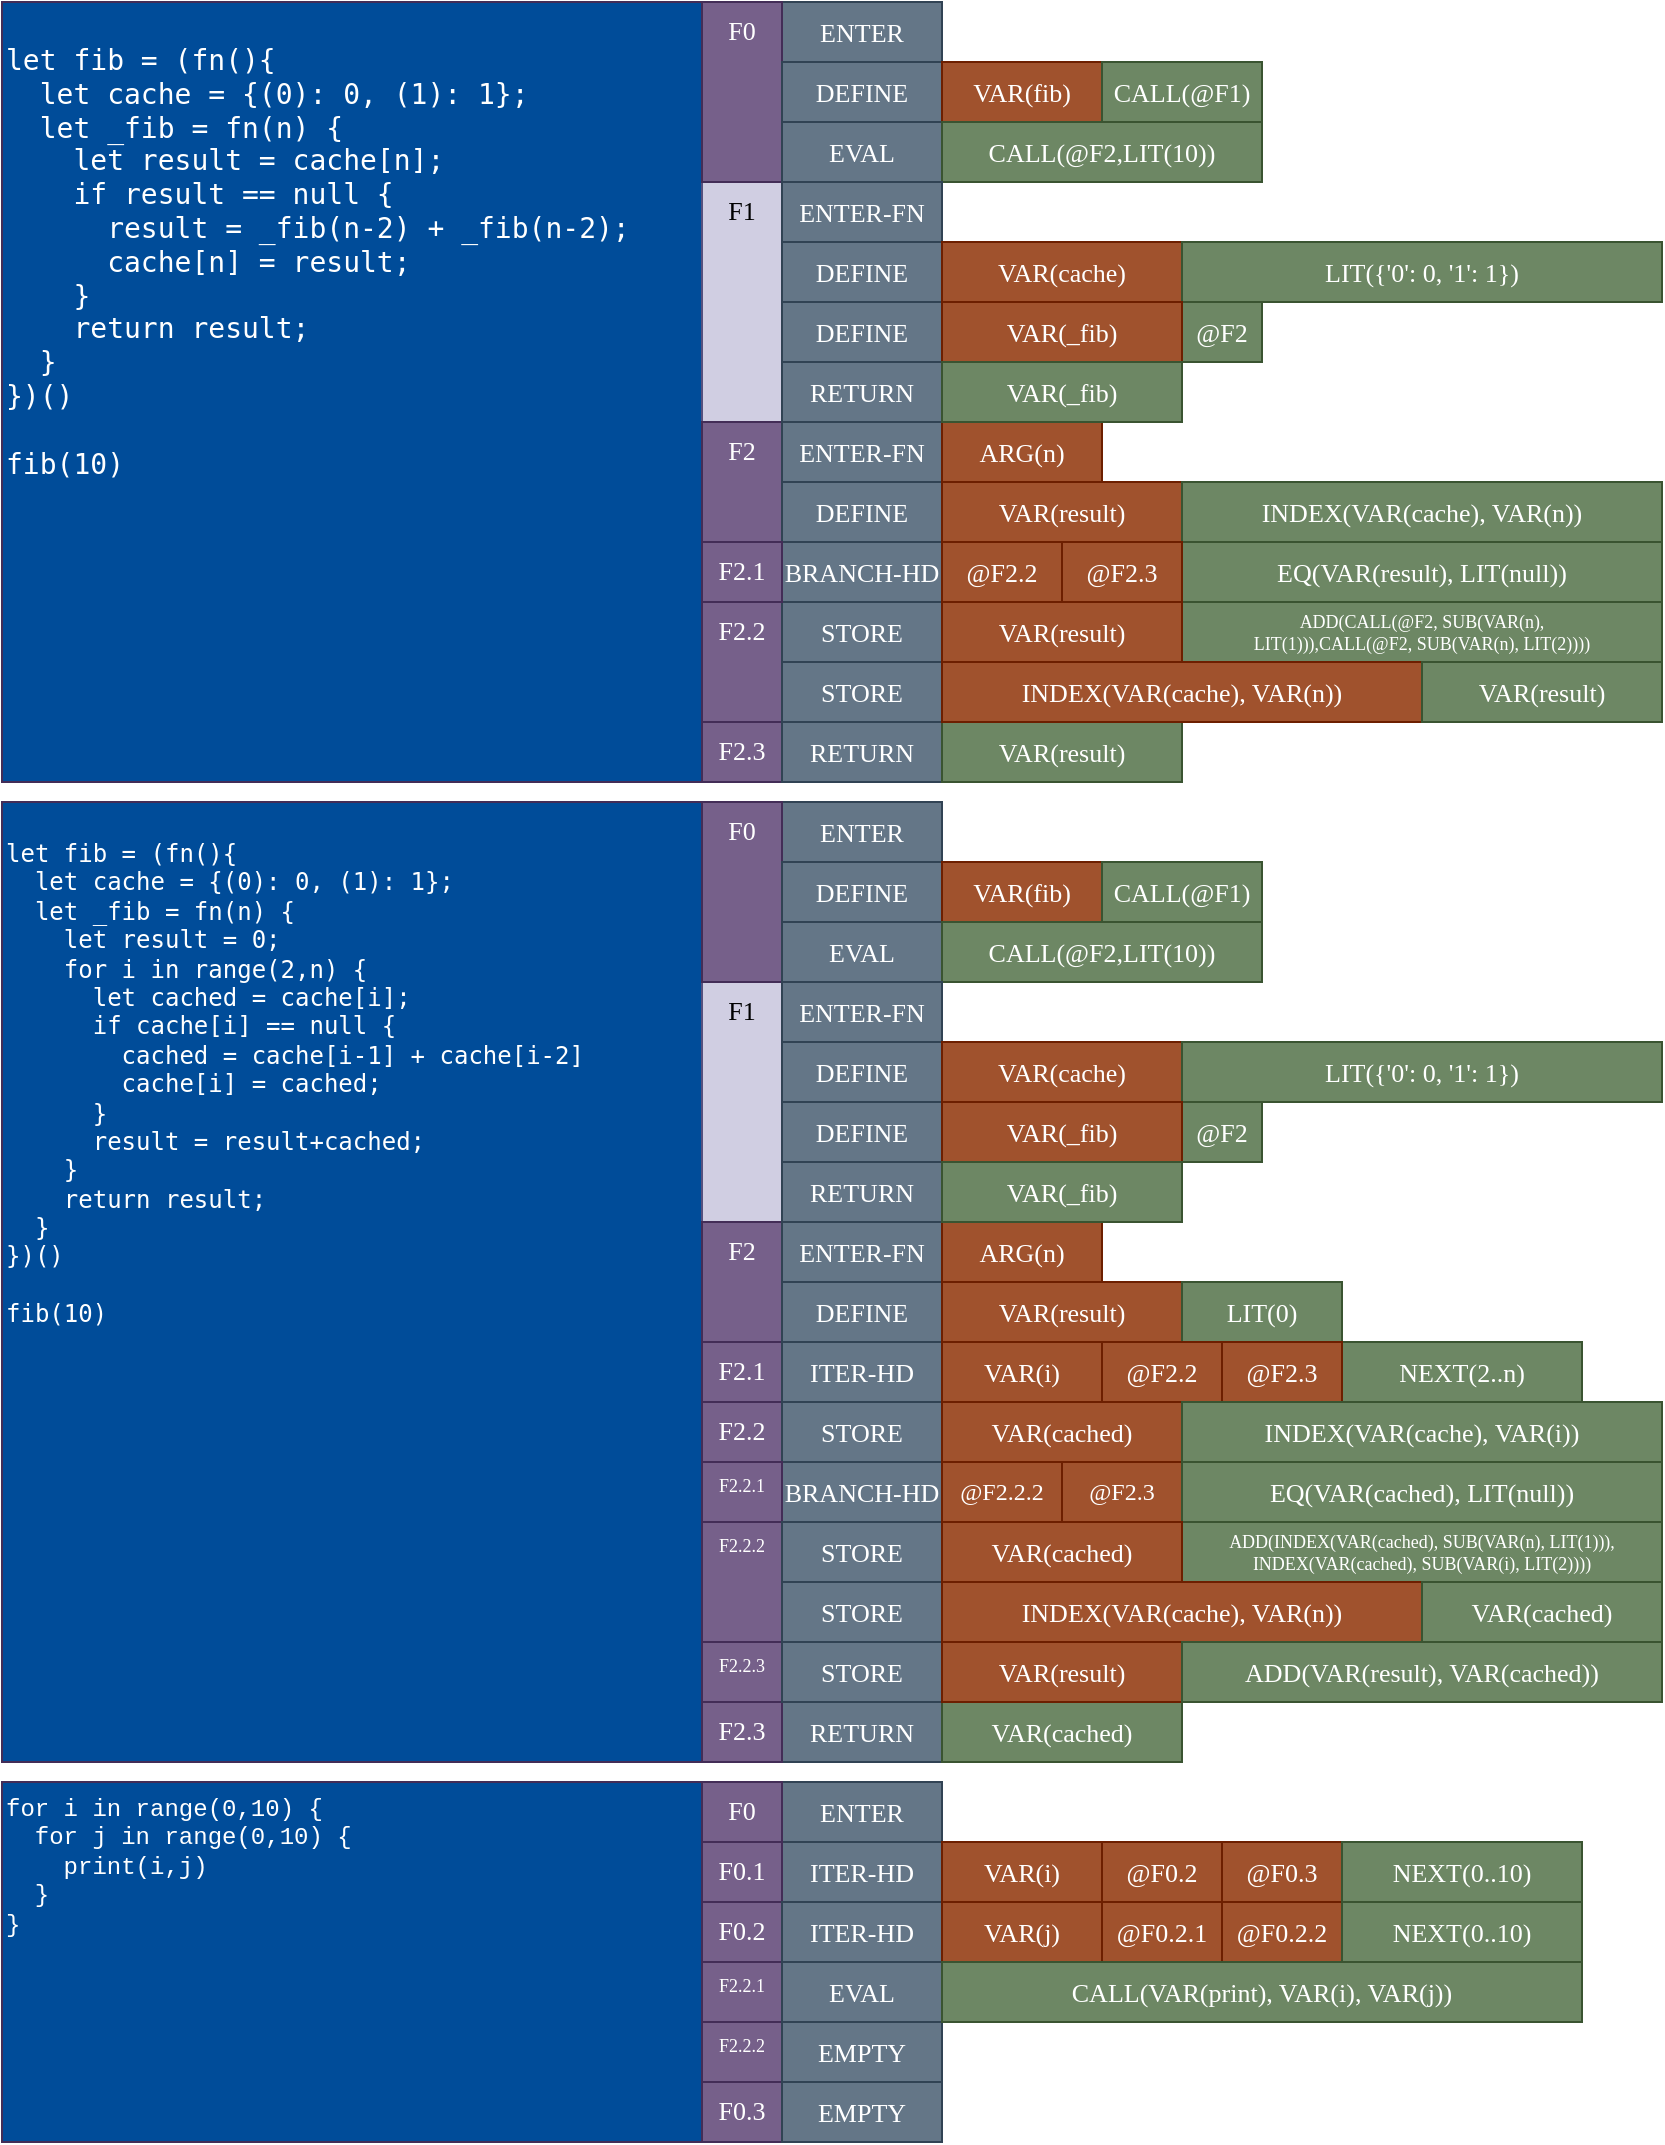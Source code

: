 <mxfile version="13.6.2" type="github">
  <diagram id="niMDOSerLoO2bDECf6Dc" name="Page-1">
    <mxGraphModel dx="1018" dy="566" grid="1" gridSize="10" guides="1" tooltips="1" connect="1" arrows="1" fold="1" page="1" pageScale="1" pageWidth="850" pageHeight="1100" math="0" shadow="0">
      <root>
        <mxCell id="0" />
        <mxCell id="1" parent="0" />
        <mxCell id="Yqrz5Qcs7XTCOCrA7iUs-4" value="&lt;pre style=&quot;line-height: 120% ; font-size: 14px&quot;&gt;let fib = (fn(){&lt;br style=&quot;font-size: 14px&quot;&gt;  let cache = {(0): 0, (1): 1};&lt;br style=&quot;font-size: 14px&quot;&gt;  let _fib = fn(n) {&lt;br style=&quot;font-size: 14px&quot;&gt;    let result = cache[n];&lt;br style=&quot;font-size: 14px&quot;&gt;    if result == null {&lt;br style=&quot;font-size: 14px&quot;&gt;      result = _fib(n-2) + _fib(n-2);&lt;br style=&quot;font-size: 14px&quot;&gt;      cache[n] = result;&lt;br style=&quot;font-size: 14px&quot;&gt;    }&lt;br style=&quot;font-size: 14px&quot;&gt;    return result;&lt;br style=&quot;font-size: 14px&quot;&gt;  }&lt;br style=&quot;font-size: 14px&quot;&gt;})()&lt;br&gt;&lt;br&gt;fib(10)&lt;br style=&quot;font-size: 14px&quot;&gt;&lt;/pre&gt;" style="rounded=0;whiteSpace=wrap;html=1;fontFamily=Courier New;labelBackgroundColor=none;strokeColor=#432D57;align=left;verticalAlign=top;fontSize=14;fontColor=#ffffff;glass=0;sketch=0;shadow=0;fillColor=#004C99;" parent="1" vertex="1">
          <mxGeometry x="10" y="10" width="350" height="390" as="geometry" />
        </mxCell>
        <mxCell id="Yqrz5Qcs7XTCOCrA7iUs-51" value="ENTER" style="rounded=0;whiteSpace=wrap;html=1;labelBackgroundColor=none;fontFamily=Fira Code;fontSize=13;fillColor=#647687;strokeColor=#314354;fontColor=#ffffff;" parent="1" vertex="1">
          <mxGeometry x="400" y="10" width="80" height="30" as="geometry" />
        </mxCell>
        <mxCell id="Yqrz5Qcs7XTCOCrA7iUs-13" value="F1" style="rounded=0;whiteSpace=wrap;html=1;labelBackgroundColor=none;fontFamily=Fira Code;fontSize=13;fillColor=#d0cee2;strokeColor=#56517e;verticalAlign=top;" parent="1" vertex="1">
          <mxGeometry x="360" y="100" width="40" height="120" as="geometry" />
        </mxCell>
        <mxCell id="Yqrz5Qcs7XTCOCrA7iUs-35" value="F2" style="rounded=0;whiteSpace=wrap;html=1;labelBackgroundColor=none;fontFamily=Fira Code;fontSize=13;fillColor=#76608a;strokeColor=#432D57;fontColor=#ffffff;verticalAlign=top;" parent="1" vertex="1">
          <mxGeometry x="360" y="220" width="40" height="60" as="geometry" />
        </mxCell>
        <mxCell id="Yqrz5Qcs7XTCOCrA7iUs-50" value="F0" style="rounded=0;whiteSpace=wrap;html=1;labelBackgroundColor=none;fontFamily=Fira Code;fontSize=13;fillColor=#76608a;strokeColor=#432D57;fontColor=#ffffff;verticalAlign=top;" parent="1" vertex="1">
          <mxGeometry x="360" y="10" width="40" height="90" as="geometry" />
        </mxCell>
        <mxCell id="Yqrz5Qcs7XTCOCrA7iUs-54" value="DEFINE" style="rounded=0;whiteSpace=wrap;html=1;labelBackgroundColor=none;fontFamily=Fira Code;fontSize=13;fillColor=#647687;strokeColor=#314354;fontColor=#ffffff;" parent="1" vertex="1">
          <mxGeometry x="400" y="40" width="80" height="30" as="geometry" />
        </mxCell>
        <mxCell id="Yqrz5Qcs7XTCOCrA7iUs-55" value="VAR(fib)" style="rounded=0;whiteSpace=wrap;html=1;labelBackgroundColor=none;fontFamily=Fira Code;fontSize=13;fillColor=#a0522d;strokeColor=#6D1F00;fontColor=#ffffff;" parent="1" vertex="1">
          <mxGeometry x="480" y="40" width="80" height="30" as="geometry" />
        </mxCell>
        <mxCell id="Yqrz5Qcs7XTCOCrA7iUs-56" value="CALL(@F1)" style="rounded=0;whiteSpace=wrap;html=1;labelBackgroundColor=none;fontFamily=Fira Code;fontSize=13;fillColor=#6d8764;strokeColor=#3A5431;fontColor=#ffffff;" parent="1" vertex="1">
          <mxGeometry x="560" y="40" width="80" height="30" as="geometry" />
        </mxCell>
        <mxCell id="Yqrz5Qcs7XTCOCrA7iUs-59" value="EVAL" style="rounded=0;whiteSpace=wrap;html=1;labelBackgroundColor=none;fontFamily=Fira Code;fontSize=13;fillColor=#647687;strokeColor=#314354;fontColor=#ffffff;" parent="1" vertex="1">
          <mxGeometry x="400" y="70" width="80" height="30" as="geometry" />
        </mxCell>
        <mxCell id="Yqrz5Qcs7XTCOCrA7iUs-61" value="&lt;div&gt;CALL(@F2,LIT(10))&lt;/div&gt;" style="rounded=0;whiteSpace=wrap;html=1;labelBackgroundColor=none;fontFamily=Fira Code;fontSize=13;fillColor=#6d8764;strokeColor=#3A5431;fontColor=#ffffff;" parent="1" vertex="1">
          <mxGeometry x="480" y="70" width="160" height="30" as="geometry" />
        </mxCell>
        <mxCell id="Yqrz5Qcs7XTCOCrA7iUs-65" value="ENTER-FN" style="rounded=0;whiteSpace=wrap;html=1;labelBackgroundColor=none;fontFamily=Fira Code;fontSize=13;fillColor=#647687;strokeColor=#314354;fontColor=#ffffff;" parent="1" vertex="1">
          <mxGeometry x="400" y="100" width="80" height="30" as="geometry" />
        </mxCell>
        <mxCell id="Yqrz5Qcs7XTCOCrA7iUs-68" value="DEFINE" style="rounded=0;whiteSpace=wrap;html=1;labelBackgroundColor=none;fontFamily=Fira Code;fontSize=13;fillColor=#647687;strokeColor=#314354;fontColor=#ffffff;" parent="1" vertex="1">
          <mxGeometry x="400" y="130" width="80" height="30" as="geometry" />
        </mxCell>
        <mxCell id="Yqrz5Qcs7XTCOCrA7iUs-69" value="VAR(cache)" style="rounded=0;whiteSpace=wrap;html=1;labelBackgroundColor=none;fontFamily=Fira Code;fontSize=13;fillColor=#a0522d;strokeColor=#6D1F00;fontColor=#ffffff;" parent="1" vertex="1">
          <mxGeometry x="480" y="130" width="120" height="30" as="geometry" />
        </mxCell>
        <mxCell id="Yqrz5Qcs7XTCOCrA7iUs-70" value="LIT({&#39;0&#39;: 0, &#39;1&#39;: 1})" style="rounded=0;whiteSpace=wrap;html=1;labelBackgroundColor=none;fontFamily=Fira Code;fontSize=13;fillColor=#6d8764;strokeColor=#3A5431;fontColor=#ffffff;" parent="1" vertex="1">
          <mxGeometry x="600" y="130" width="240" height="30" as="geometry" />
        </mxCell>
        <mxCell id="Yqrz5Qcs7XTCOCrA7iUs-71" value="DEFINE" style="rounded=0;whiteSpace=wrap;html=1;labelBackgroundColor=none;fontFamily=Fira Code;fontSize=13;fillColor=#647687;strokeColor=#314354;fontColor=#ffffff;" parent="1" vertex="1">
          <mxGeometry x="400" y="160" width="80" height="30" as="geometry" />
        </mxCell>
        <mxCell id="Yqrz5Qcs7XTCOCrA7iUs-73" value="@F2" style="rounded=0;whiteSpace=wrap;html=1;labelBackgroundColor=none;fontFamily=Fira Code;fontSize=13;fillColor=#6d8764;strokeColor=#3A5431;fontColor=#ffffff;" parent="1" vertex="1">
          <mxGeometry x="600" y="160" width="40" height="30" as="geometry" />
        </mxCell>
        <mxCell id="Yqrz5Qcs7XTCOCrA7iUs-74" value="VAR(_fib)" style="rounded=0;whiteSpace=wrap;html=1;labelBackgroundColor=none;fontFamily=Fira Code;fontSize=13;fillColor=#a0522d;strokeColor=#6D1F00;fontColor=#ffffff;" parent="1" vertex="1">
          <mxGeometry x="480" y="160" width="120" height="30" as="geometry" />
        </mxCell>
        <mxCell id="Yqrz5Qcs7XTCOCrA7iUs-75" value="ENTER-FN" style="rounded=0;whiteSpace=wrap;html=1;labelBackgroundColor=none;fontFamily=Fira Code;fontSize=13;fillColor=#647687;strokeColor=#314354;fontColor=#ffffff;" parent="1" vertex="1">
          <mxGeometry x="400" y="220" width="80" height="30" as="geometry" />
        </mxCell>
        <mxCell id="Yqrz5Qcs7XTCOCrA7iUs-78" value="ARG(n)" style="rounded=0;whiteSpace=wrap;html=1;labelBackgroundColor=none;fontFamily=Fira Code;fontSize=13;fillColor=#a0522d;strokeColor=#6D1F00;fontColor=#ffffff;" parent="1" vertex="1">
          <mxGeometry x="480" y="220" width="80" height="30" as="geometry" />
        </mxCell>
        <mxCell id="Yqrz5Qcs7XTCOCrA7iUs-80" value="DEFINE" style="rounded=0;whiteSpace=wrap;html=1;labelBackgroundColor=none;fontFamily=Fira Code;fontSize=13;fillColor=#647687;strokeColor=#314354;fontColor=#ffffff;" parent="1" vertex="1">
          <mxGeometry x="400" y="250" width="80" height="30" as="geometry" />
        </mxCell>
        <mxCell id="Yqrz5Qcs7XTCOCrA7iUs-81" value="VAR(result)" style="rounded=0;whiteSpace=wrap;html=1;labelBackgroundColor=none;fontFamily=Fira Code;fontSize=13;fillColor=#a0522d;strokeColor=#6D1F00;fontColor=#ffffff;" parent="1" vertex="1">
          <mxGeometry x="480" y="250" width="120" height="30" as="geometry" />
        </mxCell>
        <mxCell id="Yqrz5Qcs7XTCOCrA7iUs-83" value="INDEX(VAR(cache), VAR(n))" style="rounded=0;whiteSpace=wrap;html=1;labelBackgroundColor=none;fontFamily=Fira Code;fontSize=13;fillColor=#6d8764;strokeColor=#3A5431;fontColor=#ffffff;" parent="1" vertex="1">
          <mxGeometry x="600" y="250" width="240" height="30" as="geometry" />
        </mxCell>
        <mxCell id="Yqrz5Qcs7XTCOCrA7iUs-84" value="BRANCH-HD" style="rounded=0;whiteSpace=wrap;html=1;labelBackgroundColor=none;fontFamily=Fira Code;fontSize=13;fillColor=#647687;strokeColor=#314354;fontColor=#ffffff;" parent="1" vertex="1">
          <mxGeometry x="400" y="280" width="80" height="30" as="geometry" />
        </mxCell>
        <mxCell id="Yqrz5Qcs7XTCOCrA7iUs-85" value="&lt;div&gt;F2.3&lt;/div&gt;" style="rounded=0;whiteSpace=wrap;html=1;labelBackgroundColor=none;fontFamily=Fira Code;fontSize=13;fillColor=#76608a;strokeColor=#432D57;fontColor=#ffffff;verticalAlign=top;" parent="1" vertex="1">
          <mxGeometry x="360" y="370" width="40" height="30" as="geometry" />
        </mxCell>
        <mxCell id="Yqrz5Qcs7XTCOCrA7iUs-86" value="EQ(VAR(result), LIT(null))" style="rounded=0;whiteSpace=wrap;html=1;labelBackgroundColor=none;fontFamily=Fira Code;fontSize=13;fillColor=#6d8764;strokeColor=#3A5431;fontColor=#ffffff;" parent="1" vertex="1">
          <mxGeometry x="600" y="280" width="240" height="30" as="geometry" />
        </mxCell>
        <mxCell id="Yqrz5Qcs7XTCOCrA7iUs-88" value="@F2.2" style="rounded=0;whiteSpace=wrap;html=1;labelBackgroundColor=none;fontFamily=Fira Code;fontSize=13;fillColor=#a0522d;strokeColor=#6D1F00;fontColor=#ffffff;" parent="1" vertex="1">
          <mxGeometry x="480" y="280" width="60" height="30" as="geometry" />
        </mxCell>
        <mxCell id="Yqrz5Qcs7XTCOCrA7iUs-89" value="@F2.3" style="rounded=0;whiteSpace=wrap;html=1;labelBackgroundColor=none;fontFamily=Fira Code;fontSize=13;fillColor=#a0522d;strokeColor=#6D1F00;fontColor=#ffffff;" parent="1" vertex="1">
          <mxGeometry x="540" y="280" width="60" height="30" as="geometry" />
        </mxCell>
        <mxCell id="Yqrz5Qcs7XTCOCrA7iUs-90" value="F2.2" style="rounded=0;whiteSpace=wrap;html=1;labelBackgroundColor=none;fontFamily=Fira Code;fontSize=13;fillColor=#76608a;strokeColor=#432D57;fontColor=#ffffff;verticalAlign=top;" parent="1" vertex="1">
          <mxGeometry x="360" y="310" width="40" height="60" as="geometry" />
        </mxCell>
        <mxCell id="Yqrz5Qcs7XTCOCrA7iUs-92" value="RETURN" style="rounded=0;whiteSpace=wrap;html=1;labelBackgroundColor=none;fontFamily=Fira Code;fontSize=13;fillColor=#647687;strokeColor=#314354;fontColor=#ffffff;" parent="1" vertex="1">
          <mxGeometry x="400" y="370" width="80" height="30" as="geometry" />
        </mxCell>
        <mxCell id="Yqrz5Qcs7XTCOCrA7iUs-93" value="VAR(result)" style="rounded=0;whiteSpace=wrap;html=1;labelBackgroundColor=none;fontFamily=Fira Code;fontSize=13;fillColor=#6d8764;strokeColor=#3A5431;fontColor=#ffffff;" parent="1" vertex="1">
          <mxGeometry x="480" y="370" width="120" height="30" as="geometry" />
        </mxCell>
        <mxCell id="Yqrz5Qcs7XTCOCrA7iUs-94" value="STORE" style="rounded=0;whiteSpace=wrap;html=1;labelBackgroundColor=none;fontFamily=Fira Code;fontSize=13;fillColor=#647687;strokeColor=#314354;fontColor=#ffffff;" parent="1" vertex="1">
          <mxGeometry x="400" y="310" width="80" height="30" as="geometry" />
        </mxCell>
        <mxCell id="Yqrz5Qcs7XTCOCrA7iUs-95" value="STORE" style="rounded=0;whiteSpace=wrap;html=1;labelBackgroundColor=none;fontFamily=Fira Code;fontSize=13;fillColor=#647687;strokeColor=#314354;fontColor=#ffffff;" parent="1" vertex="1">
          <mxGeometry x="400" y="340" width="80" height="30" as="geometry" />
        </mxCell>
        <mxCell id="Yqrz5Qcs7XTCOCrA7iUs-96" value="ADD(CALL(@F2, SUB(VAR(n),&lt;br&gt;LIT(1))),CALL(@F2, SUB(VAR(n), LIT(2))))" style="rounded=0;whiteSpace=wrap;html=1;labelBackgroundColor=none;fontFamily=Fira Code;fontSize=9;fillColor=#6d8764;strokeColor=#3A5431;fontColor=#ffffff;" parent="1" vertex="1">
          <mxGeometry x="600" y="310" width="240" height="30" as="geometry" />
        </mxCell>
        <mxCell id="Yqrz5Qcs7XTCOCrA7iUs-103" value="VAR(result)" style="rounded=0;whiteSpace=wrap;html=1;labelBackgroundColor=none;fontFamily=Fira Code;fontSize=13;fillColor=#a0522d;strokeColor=#6D1F00;fontColor=#ffffff;" parent="1" vertex="1">
          <mxGeometry x="480" y="310" width="120" height="30" as="geometry" />
        </mxCell>
        <mxCell id="Yqrz5Qcs7XTCOCrA7iUs-113" value="RETURN" style="rounded=0;whiteSpace=wrap;html=1;labelBackgroundColor=none;fontFamily=Fira Code;fontSize=13;fillColor=#647687;strokeColor=#314354;fontColor=#ffffff;" parent="1" vertex="1">
          <mxGeometry x="400" y="190" width="80" height="30" as="geometry" />
        </mxCell>
        <mxCell id="Yqrz5Qcs7XTCOCrA7iUs-115" value="VAR(_fib)" style="rounded=0;whiteSpace=wrap;html=1;labelBackgroundColor=none;fontFamily=Fira Code;fontSize=13;fillColor=#6d8764;strokeColor=#3A5431;fontColor=#ffffff;" parent="1" vertex="1">
          <mxGeometry x="480" y="190" width="120" height="30" as="geometry" />
        </mxCell>
        <mxCell id="Yqrz5Qcs7XTCOCrA7iUs-118" value="INDEX(VAR(cache), VAR(n))" style="rounded=0;whiteSpace=wrap;html=1;labelBackgroundColor=none;fontFamily=Fira Code;fontSize=13;fillColor=#a0522d;strokeColor=#6D1F00;fontColor=#ffffff;" parent="1" vertex="1">
          <mxGeometry x="480" y="340" width="240" height="30" as="geometry" />
        </mxCell>
        <mxCell id="Yqrz5Qcs7XTCOCrA7iUs-119" value="VAR(result)" style="rounded=0;whiteSpace=wrap;html=1;labelBackgroundColor=none;fontFamily=Fira Code;fontSize=13;fillColor=#6d8764;strokeColor=#3A5431;fontColor=#ffffff;" parent="1" vertex="1">
          <mxGeometry x="720" y="340" width="120" height="30" as="geometry" />
        </mxCell>
        <mxCell id="Yqrz5Qcs7XTCOCrA7iUs-122" value="&lt;pre style=&quot;line-height: 120% ; font-size: 12px&quot;&gt;let fib = (fn(){&lt;br style=&quot;font-size: 12px&quot;&gt;  let cache = {(0): 0, (1): 1};&lt;br style=&quot;font-size: 12px&quot;&gt;  let _fib = fn(n) {&lt;br style=&quot;font-size: 12px&quot;&gt;    let result = 0;&lt;br style=&quot;font-size: 12px&quot;&gt;    for i in range(2,n) {&lt;br style=&quot;font-size: 12px&quot;&gt;      let cached = cache[i];&lt;br style=&quot;font-size: 12px&quot;&gt;      if cache[i] == null {&lt;br&gt;        cached = cache[i-1] + cache[i-2]&lt;br&gt;        cache[i] = cached;&lt;br&gt;      }&lt;br&gt;      result = result+cached;&lt;br style=&quot;font-size: 12px&quot;&gt;    }&lt;br&gt;    return result;&lt;br style=&quot;font-size: 12px&quot;&gt;  }&lt;br style=&quot;font-size: 12px&quot;&gt;})()&lt;br style=&quot;font-size: 12px&quot;&gt;&lt;br style=&quot;font-size: 12px&quot;&gt;fib(10)&lt;br style=&quot;font-size: 12px&quot;&gt;&lt;/pre&gt;" style="rounded=0;whiteSpace=wrap;html=1;fontFamily=Courier New;labelBackgroundColor=none;strokeColor=#432D57;align=left;verticalAlign=top;fontSize=12;fontColor=#ffffff;glass=0;sketch=0;shadow=0;fillColor=#004C99;" parent="1" vertex="1">
          <mxGeometry x="10" y="410" width="350" height="480" as="geometry" />
        </mxCell>
        <mxCell id="Yqrz5Qcs7XTCOCrA7iUs-123" value="ENTER" style="rounded=0;whiteSpace=wrap;html=1;labelBackgroundColor=none;fontFamily=Fira Code;fontSize=13;fillColor=#647687;strokeColor=#314354;fontColor=#ffffff;" parent="1" vertex="1">
          <mxGeometry x="400" y="410" width="80" height="30" as="geometry" />
        </mxCell>
        <mxCell id="Yqrz5Qcs7XTCOCrA7iUs-124" value="F1" style="rounded=0;whiteSpace=wrap;html=1;labelBackgroundColor=none;fontFamily=Fira Code;fontSize=13;fillColor=#d0cee2;strokeColor=#56517e;verticalAlign=top;" parent="1" vertex="1">
          <mxGeometry x="360" y="500" width="40" height="120" as="geometry" />
        </mxCell>
        <mxCell id="Yqrz5Qcs7XTCOCrA7iUs-125" value="F2" style="rounded=0;whiteSpace=wrap;html=1;labelBackgroundColor=none;fontFamily=Fira Code;fontSize=13;fillColor=#76608a;strokeColor=#432D57;fontColor=#ffffff;verticalAlign=top;" parent="1" vertex="1">
          <mxGeometry x="360" y="620" width="40" height="60" as="geometry" />
        </mxCell>
        <mxCell id="Yqrz5Qcs7XTCOCrA7iUs-126" value="F0" style="rounded=0;whiteSpace=wrap;html=1;labelBackgroundColor=none;fontFamily=Fira Code;fontSize=13;fillColor=#76608a;strokeColor=#432D57;fontColor=#ffffff;verticalAlign=top;" parent="1" vertex="1">
          <mxGeometry x="360" y="410" width="40" height="90" as="geometry" />
        </mxCell>
        <mxCell id="Yqrz5Qcs7XTCOCrA7iUs-127" value="DEFINE" style="rounded=0;whiteSpace=wrap;html=1;labelBackgroundColor=none;fontFamily=Fira Code;fontSize=13;fillColor=#647687;strokeColor=#314354;fontColor=#ffffff;" parent="1" vertex="1">
          <mxGeometry x="400" y="440" width="80" height="30" as="geometry" />
        </mxCell>
        <mxCell id="Yqrz5Qcs7XTCOCrA7iUs-128" value="VAR(fib)" style="rounded=0;whiteSpace=wrap;html=1;labelBackgroundColor=none;fontFamily=Fira Code;fontSize=13;fillColor=#a0522d;strokeColor=#6D1F00;fontColor=#ffffff;" parent="1" vertex="1">
          <mxGeometry x="480" y="440" width="80" height="30" as="geometry" />
        </mxCell>
        <mxCell id="Yqrz5Qcs7XTCOCrA7iUs-129" value="CALL(@F1)" style="rounded=0;whiteSpace=wrap;html=1;labelBackgroundColor=none;fontFamily=Fira Code;fontSize=13;fillColor=#6d8764;strokeColor=#3A5431;fontColor=#ffffff;" parent="1" vertex="1">
          <mxGeometry x="560" y="440" width="80" height="30" as="geometry" />
        </mxCell>
        <mxCell id="Yqrz5Qcs7XTCOCrA7iUs-130" value="EVAL" style="rounded=0;whiteSpace=wrap;html=1;labelBackgroundColor=none;fontFamily=Fira Code;fontSize=13;fillColor=#647687;strokeColor=#314354;fontColor=#ffffff;" parent="1" vertex="1">
          <mxGeometry x="400" y="470" width="80" height="30" as="geometry" />
        </mxCell>
        <mxCell id="Yqrz5Qcs7XTCOCrA7iUs-131" value="&lt;div&gt;CALL(@F2,LIT(10))&lt;/div&gt;" style="rounded=0;whiteSpace=wrap;html=1;labelBackgroundColor=none;fontFamily=Fira Code;fontSize=13;fillColor=#6d8764;strokeColor=#3A5431;fontColor=#ffffff;" parent="1" vertex="1">
          <mxGeometry x="480" y="470" width="160" height="30" as="geometry" />
        </mxCell>
        <mxCell id="Yqrz5Qcs7XTCOCrA7iUs-132" value="ENTER-FN" style="rounded=0;whiteSpace=wrap;html=1;labelBackgroundColor=none;fontFamily=Fira Code;fontSize=13;fillColor=#647687;strokeColor=#314354;fontColor=#ffffff;" parent="1" vertex="1">
          <mxGeometry x="400" y="500" width="80" height="30" as="geometry" />
        </mxCell>
        <mxCell id="Yqrz5Qcs7XTCOCrA7iUs-133" value="DEFINE" style="rounded=0;whiteSpace=wrap;html=1;labelBackgroundColor=none;fontFamily=Fira Code;fontSize=13;fillColor=#647687;strokeColor=#314354;fontColor=#ffffff;" parent="1" vertex="1">
          <mxGeometry x="400" y="530" width="80" height="30" as="geometry" />
        </mxCell>
        <mxCell id="Yqrz5Qcs7XTCOCrA7iUs-134" value="VAR(cache)" style="rounded=0;whiteSpace=wrap;html=1;labelBackgroundColor=none;fontFamily=Fira Code;fontSize=13;fillColor=#a0522d;strokeColor=#6D1F00;fontColor=#ffffff;" parent="1" vertex="1">
          <mxGeometry x="480" y="530" width="120" height="30" as="geometry" />
        </mxCell>
        <mxCell id="Yqrz5Qcs7XTCOCrA7iUs-135" value="LIT({&#39;0&#39;: 0, &#39;1&#39;: 1})" style="rounded=0;whiteSpace=wrap;html=1;labelBackgroundColor=none;fontFamily=Fira Code;fontSize=13;fillColor=#6d8764;strokeColor=#3A5431;fontColor=#ffffff;" parent="1" vertex="1">
          <mxGeometry x="600" y="530" width="240" height="30" as="geometry" />
        </mxCell>
        <mxCell id="Yqrz5Qcs7XTCOCrA7iUs-136" value="DEFINE" style="rounded=0;whiteSpace=wrap;html=1;labelBackgroundColor=none;fontFamily=Fira Code;fontSize=13;fillColor=#647687;strokeColor=#314354;fontColor=#ffffff;" parent="1" vertex="1">
          <mxGeometry x="400" y="560" width="80" height="30" as="geometry" />
        </mxCell>
        <mxCell id="Yqrz5Qcs7XTCOCrA7iUs-137" value="@F2" style="rounded=0;whiteSpace=wrap;html=1;labelBackgroundColor=none;fontFamily=Fira Code;fontSize=13;fillColor=#6d8764;strokeColor=#3A5431;fontColor=#ffffff;" parent="1" vertex="1">
          <mxGeometry x="600" y="560" width="40" height="30" as="geometry" />
        </mxCell>
        <mxCell id="Yqrz5Qcs7XTCOCrA7iUs-138" value="VAR(_fib)" style="rounded=0;whiteSpace=wrap;html=1;labelBackgroundColor=none;fontFamily=Fira Code;fontSize=13;fillColor=#a0522d;strokeColor=#6D1F00;fontColor=#ffffff;" parent="1" vertex="1">
          <mxGeometry x="480" y="560" width="120" height="30" as="geometry" />
        </mxCell>
        <mxCell id="Yqrz5Qcs7XTCOCrA7iUs-139" value="ENTER-FN" style="rounded=0;whiteSpace=wrap;html=1;labelBackgroundColor=none;fontFamily=Fira Code;fontSize=13;fillColor=#647687;strokeColor=#314354;fontColor=#ffffff;" parent="1" vertex="1">
          <mxGeometry x="400" y="620" width="80" height="30" as="geometry" />
        </mxCell>
        <mxCell id="Yqrz5Qcs7XTCOCrA7iUs-140" value="ARG(n)" style="rounded=0;whiteSpace=wrap;html=1;labelBackgroundColor=none;fontFamily=Fira Code;fontSize=13;fillColor=#a0522d;strokeColor=#6D1F00;fontColor=#ffffff;" parent="1" vertex="1">
          <mxGeometry x="480" y="620" width="80" height="30" as="geometry" />
        </mxCell>
        <mxCell id="Yqrz5Qcs7XTCOCrA7iUs-141" value="DEFINE" style="rounded=0;whiteSpace=wrap;html=1;labelBackgroundColor=none;fontFamily=Fira Code;fontSize=13;fillColor=#647687;strokeColor=#314354;fontColor=#ffffff;" parent="1" vertex="1">
          <mxGeometry x="400" y="650" width="80" height="30" as="geometry" />
        </mxCell>
        <mxCell id="Yqrz5Qcs7XTCOCrA7iUs-142" value="VAR(result)" style="rounded=0;whiteSpace=wrap;html=1;labelBackgroundColor=none;fontFamily=Fira Code;fontSize=13;fillColor=#a0522d;strokeColor=#6D1F00;fontColor=#ffffff;" parent="1" vertex="1">
          <mxGeometry x="480" y="650" width="120" height="30" as="geometry" />
        </mxCell>
        <mxCell id="Yqrz5Qcs7XTCOCrA7iUs-143" value="LIT(0)" style="rounded=0;whiteSpace=wrap;html=1;labelBackgroundColor=none;fontFamily=Fira Code;fontSize=13;fillColor=#6d8764;strokeColor=#3A5431;fontColor=#ffffff;" parent="1" vertex="1">
          <mxGeometry x="600" y="650" width="80" height="30" as="geometry" />
        </mxCell>
        <mxCell id="Yqrz5Qcs7XTCOCrA7iUs-149" value="F2.2" style="rounded=0;whiteSpace=wrap;html=1;labelBackgroundColor=none;fontFamily=Fira Code;fontSize=13;fillColor=#76608a;strokeColor=#432D57;fontColor=#ffffff;verticalAlign=top;" parent="1" vertex="1">
          <mxGeometry x="360" y="710" width="40" height="30" as="geometry" />
        </mxCell>
        <mxCell id="Yqrz5Qcs7XTCOCrA7iUs-156" value="RETURN" style="rounded=0;whiteSpace=wrap;html=1;labelBackgroundColor=none;fontFamily=Fira Code;fontSize=13;fillColor=#647687;strokeColor=#314354;fontColor=#ffffff;" parent="1" vertex="1">
          <mxGeometry x="400" y="590" width="80" height="30" as="geometry" />
        </mxCell>
        <mxCell id="Yqrz5Qcs7XTCOCrA7iUs-157" value="VAR(_fib)" style="rounded=0;whiteSpace=wrap;html=1;labelBackgroundColor=none;fontFamily=Fira Code;fontSize=13;fillColor=#6d8764;strokeColor=#3A5431;fontColor=#ffffff;" parent="1" vertex="1">
          <mxGeometry x="480" y="590" width="120" height="30" as="geometry" />
        </mxCell>
        <mxCell id="9LsSxsUhvhbWwedGBlDu-2" value="&lt;div&gt;F2.1&lt;/div&gt;" style="rounded=0;whiteSpace=wrap;html=1;labelBackgroundColor=none;fontFamily=Fira Code;fontSize=13;fillColor=#76608a;strokeColor=#432D57;fontColor=#ffffff;verticalAlign=top;" vertex="1" parent="1">
          <mxGeometry x="360" y="280" width="40" height="30" as="geometry" />
        </mxCell>
        <mxCell id="9LsSxsUhvhbWwedGBlDu-4" value="&lt;div&gt;F2.1&lt;/div&gt;" style="rounded=0;whiteSpace=wrap;html=1;labelBackgroundColor=none;fontFamily=Fira Code;fontSize=13;fillColor=#76608a;strokeColor=#432D57;fontColor=#ffffff;verticalAlign=top;" vertex="1" parent="1">
          <mxGeometry x="360" y="680" width="40" height="30" as="geometry" />
        </mxCell>
        <mxCell id="9LsSxsUhvhbWwedGBlDu-5" value="ITER-HD" style="rounded=0;whiteSpace=wrap;html=1;labelBackgroundColor=none;fontFamily=Fira Code;fontSize=13;fillColor=#647687;strokeColor=#314354;fontColor=#ffffff;" vertex="1" parent="1">
          <mxGeometry x="400" y="680" width="80" height="30" as="geometry" />
        </mxCell>
        <mxCell id="9LsSxsUhvhbWwedGBlDu-6" value="NEXT(2..n)" style="rounded=0;whiteSpace=wrap;html=1;labelBackgroundColor=none;fontFamily=Fira Code;fontSize=13;fillColor=#6d8764;strokeColor=#3A5431;fontColor=#ffffff;" vertex="1" parent="1">
          <mxGeometry x="680" y="680" width="120" height="30" as="geometry" />
        </mxCell>
        <mxCell id="9LsSxsUhvhbWwedGBlDu-7" value="@F2.2" style="rounded=0;whiteSpace=wrap;html=1;labelBackgroundColor=none;fontFamily=Fira Code;fontSize=13;fillColor=#a0522d;strokeColor=#6D1F00;fontColor=#ffffff;" vertex="1" parent="1">
          <mxGeometry x="560" y="680" width="60" height="30" as="geometry" />
        </mxCell>
        <mxCell id="9LsSxsUhvhbWwedGBlDu-8" value="@F2.3" style="rounded=0;whiteSpace=wrap;html=1;labelBackgroundColor=none;fontFamily=Fira Code;fontSize=13;fillColor=#a0522d;strokeColor=#6D1F00;fontColor=#ffffff;" vertex="1" parent="1">
          <mxGeometry x="620" y="680" width="60" height="30" as="geometry" />
        </mxCell>
        <mxCell id="9LsSxsUhvhbWwedGBlDu-9" value="STORE" style="rounded=0;whiteSpace=wrap;html=1;labelBackgroundColor=none;fontFamily=Fira Code;fontSize=13;fillColor=#647687;strokeColor=#314354;fontColor=#ffffff;" vertex="1" parent="1">
          <mxGeometry x="400" y="710" width="80" height="30" as="geometry" />
        </mxCell>
        <mxCell id="9LsSxsUhvhbWwedGBlDu-10" value="VAR(cached)" style="rounded=0;whiteSpace=wrap;html=1;labelBackgroundColor=none;fontFamily=Fira Code;fontSize=13;fillColor=#a0522d;strokeColor=#6D1F00;fontColor=#ffffff;" vertex="1" parent="1">
          <mxGeometry x="480" y="710" width="120" height="30" as="geometry" />
        </mxCell>
        <mxCell id="9LsSxsUhvhbWwedGBlDu-11" value="VAR(i)" style="rounded=0;whiteSpace=wrap;html=1;labelBackgroundColor=none;fontFamily=Fira Code;fontSize=13;fillColor=#a0522d;strokeColor=#6D1F00;fontColor=#ffffff;" vertex="1" parent="1">
          <mxGeometry x="480" y="680" width="80" height="30" as="geometry" />
        </mxCell>
        <mxCell id="9LsSxsUhvhbWwedGBlDu-13" value="INDEX(VAR(cache), VAR(i))" style="rounded=0;whiteSpace=wrap;html=1;labelBackgroundColor=none;fontFamily=Fira Code;fontSize=13;fillColor=#6d8764;strokeColor=#3A5431;fontColor=#ffffff;" vertex="1" parent="1">
          <mxGeometry x="600" y="710" width="240" height="30" as="geometry" />
        </mxCell>
        <mxCell id="9LsSxsUhvhbWwedGBlDu-14" value="BRANCH-HD" style="rounded=0;whiteSpace=wrap;html=1;labelBackgroundColor=none;fontFamily=Fira Code;fontSize=13;fillColor=#647687;strokeColor=#314354;fontColor=#ffffff;" vertex="1" parent="1">
          <mxGeometry x="400" y="740" width="80" height="30" as="geometry" />
        </mxCell>
        <mxCell id="9LsSxsUhvhbWwedGBlDu-15" value="F2.2.1" style="rounded=0;whiteSpace=wrap;html=1;labelBackgroundColor=none;fontFamily=Fira Code;fontSize=9;fillColor=#76608a;strokeColor=#432D57;fontColor=#ffffff;verticalAlign=top;" vertex="1" parent="1">
          <mxGeometry x="360" y="740" width="40" height="30" as="geometry" />
        </mxCell>
        <mxCell id="9LsSxsUhvhbWwedGBlDu-16" value="@F2.2.2" style="rounded=0;whiteSpace=wrap;html=1;labelBackgroundColor=none;fontFamily=Fira Code;fontSize=12;fillColor=#a0522d;strokeColor=#6D1F00;fontColor=#ffffff;" vertex="1" parent="1">
          <mxGeometry x="480" y="740" width="60" height="30" as="geometry" />
        </mxCell>
        <mxCell id="9LsSxsUhvhbWwedGBlDu-17" value="@F2.3" style="rounded=0;whiteSpace=wrap;html=1;labelBackgroundColor=none;fontFamily=Fira Code;fontSize=12;fillColor=#a0522d;strokeColor=#6D1F00;fontColor=#ffffff;" vertex="1" parent="1">
          <mxGeometry x="540" y="740" width="60" height="30" as="geometry" />
        </mxCell>
        <mxCell id="9LsSxsUhvhbWwedGBlDu-18" value="EQ(VAR(cached), LIT(null))" style="rounded=0;whiteSpace=wrap;html=1;labelBackgroundColor=none;fontFamily=Fira Code;fontSize=13;fillColor=#6d8764;strokeColor=#3A5431;fontColor=#ffffff;" vertex="1" parent="1">
          <mxGeometry x="600" y="740" width="240" height="30" as="geometry" />
        </mxCell>
        <mxCell id="9LsSxsUhvhbWwedGBlDu-19" value="F2.2.2" style="rounded=0;whiteSpace=wrap;html=1;labelBackgroundColor=none;fontFamily=Fira Code;fontSize=9;fillColor=#76608a;strokeColor=#432D57;fontColor=#ffffff;verticalAlign=top;" vertex="1" parent="1">
          <mxGeometry x="360" y="770" width="40" height="60" as="geometry" />
        </mxCell>
        <mxCell id="9LsSxsUhvhbWwedGBlDu-20" value="STORE" style="rounded=0;whiteSpace=wrap;html=1;labelBackgroundColor=none;fontFamily=Fira Code;fontSize=13;fillColor=#647687;strokeColor=#314354;fontColor=#ffffff;" vertex="1" parent="1">
          <mxGeometry x="400" y="770" width="80" height="30" as="geometry" />
        </mxCell>
        <mxCell id="9LsSxsUhvhbWwedGBlDu-21" value="STORE" style="rounded=0;whiteSpace=wrap;html=1;labelBackgroundColor=none;fontFamily=Fira Code;fontSize=13;fillColor=#647687;strokeColor=#314354;fontColor=#ffffff;" vertex="1" parent="1">
          <mxGeometry x="400" y="800" width="80" height="30" as="geometry" />
        </mxCell>
        <mxCell id="9LsSxsUhvhbWwedGBlDu-22" value="ADD(INDEX(VAR(cached), SUB(VAR(n), LIT(1))), INDEX(VAR(cached), SUB(VAR(i), LIT(2))))" style="rounded=0;whiteSpace=wrap;html=1;labelBackgroundColor=none;fontFamily=Fira Code;fontSize=9;fillColor=#6d8764;strokeColor=#3A5431;fontColor=#ffffff;" vertex="1" parent="1">
          <mxGeometry x="600" y="770" width="240" height="30" as="geometry" />
        </mxCell>
        <mxCell id="9LsSxsUhvhbWwedGBlDu-23" value="VAR(cached)" style="rounded=0;whiteSpace=wrap;html=1;labelBackgroundColor=none;fontFamily=Fira Code;fontSize=13;fillColor=#a0522d;strokeColor=#6D1F00;fontColor=#ffffff;" vertex="1" parent="1">
          <mxGeometry x="480" y="770" width="120" height="30" as="geometry" />
        </mxCell>
        <mxCell id="9LsSxsUhvhbWwedGBlDu-24" value="INDEX(VAR(cache), VAR(n))" style="rounded=0;whiteSpace=wrap;html=1;labelBackgroundColor=none;fontFamily=Fira Code;fontSize=13;fillColor=#a0522d;strokeColor=#6D1F00;fontColor=#ffffff;" vertex="1" parent="1">
          <mxGeometry x="480" y="800" width="240" height="30" as="geometry" />
        </mxCell>
        <mxCell id="9LsSxsUhvhbWwedGBlDu-25" value="VAR(cached)" style="rounded=0;whiteSpace=wrap;html=1;labelBackgroundColor=none;fontFamily=Fira Code;fontSize=13;fillColor=#6d8764;strokeColor=#3A5431;fontColor=#ffffff;" vertex="1" parent="1">
          <mxGeometry x="720" y="800" width="120" height="30" as="geometry" />
        </mxCell>
        <mxCell id="9LsSxsUhvhbWwedGBlDu-27" value="RETURN" style="rounded=0;whiteSpace=wrap;html=1;labelBackgroundColor=none;fontFamily=Fira Code;fontSize=13;fillColor=#647687;strokeColor=#314354;fontColor=#ffffff;" vertex="1" parent="1">
          <mxGeometry x="400" y="860" width="80" height="30" as="geometry" />
        </mxCell>
        <mxCell id="9LsSxsUhvhbWwedGBlDu-28" value="VAR(cached)" style="rounded=0;whiteSpace=wrap;html=1;labelBackgroundColor=none;fontFamily=Fira Code;fontSize=13;fillColor=#6d8764;strokeColor=#3A5431;fontColor=#ffffff;" vertex="1" parent="1">
          <mxGeometry x="480" y="860" width="120" height="30" as="geometry" />
        </mxCell>
        <mxCell id="9LsSxsUhvhbWwedGBlDu-29" value="&lt;div&gt;for i in range(0,10) {&lt;/div&gt;&lt;div&gt;&amp;nbsp; for j in range(0,10) {&lt;/div&gt;&lt;div&gt;&amp;nbsp;&amp;nbsp;&amp;nbsp; print(i,j)&lt;/div&gt;&lt;div&gt;&amp;nbsp; }&lt;/div&gt;&lt;div&gt;}&lt;br&gt;&lt;/div&gt;" style="rounded=0;whiteSpace=wrap;html=1;fontFamily=Courier New;labelBackgroundColor=none;strokeColor=#432D57;align=left;verticalAlign=top;fontSize=12;fontColor=#ffffff;glass=0;sketch=0;shadow=0;fillColor=#004C99;" vertex="1" parent="1">
          <mxGeometry x="10" y="900" width="350" height="180" as="geometry" />
        </mxCell>
        <mxCell id="9LsSxsUhvhbWwedGBlDu-30" value="ENTER" style="rounded=0;whiteSpace=wrap;html=1;labelBackgroundColor=none;fontFamily=Fira Code;fontSize=13;fillColor=#647687;strokeColor=#314354;fontColor=#ffffff;" vertex="1" parent="1">
          <mxGeometry x="400" y="900" width="80" height="30" as="geometry" />
        </mxCell>
        <mxCell id="9LsSxsUhvhbWwedGBlDu-31" value="F0" style="rounded=0;whiteSpace=wrap;html=1;labelBackgroundColor=none;fontFamily=Fira Code;fontSize=13;fillColor=#76608a;strokeColor=#432D57;fontColor=#ffffff;verticalAlign=top;" vertex="1" parent="1">
          <mxGeometry x="360" y="900" width="40" height="30" as="geometry" />
        </mxCell>
        <mxCell id="9LsSxsUhvhbWwedGBlDu-32" value="ITER-HD" style="rounded=0;whiteSpace=wrap;html=1;labelBackgroundColor=none;fontFamily=Fira Code;fontSize=13;fillColor=#647687;strokeColor=#314354;fontColor=#ffffff;" vertex="1" parent="1">
          <mxGeometry x="400" y="930" width="80" height="30" as="geometry" />
        </mxCell>
        <mxCell id="9LsSxsUhvhbWwedGBlDu-33" value="VAR(i)" style="rounded=0;whiteSpace=wrap;html=1;labelBackgroundColor=none;fontFamily=Fira Code;fontSize=13;fillColor=#a0522d;strokeColor=#6D1F00;fontColor=#ffffff;" vertex="1" parent="1">
          <mxGeometry x="480" y="930" width="80" height="30" as="geometry" />
        </mxCell>
        <mxCell id="9LsSxsUhvhbWwedGBlDu-37" value="F0.1" style="rounded=0;whiteSpace=wrap;html=1;labelBackgroundColor=none;fontFamily=Fira Code;fontSize=13;fillColor=#76608a;strokeColor=#432D57;fontColor=#ffffff;verticalAlign=top;" vertex="1" parent="1">
          <mxGeometry x="360" y="930" width="40" height="30" as="geometry" />
        </mxCell>
        <mxCell id="9LsSxsUhvhbWwedGBlDu-39" value="@F0.2" style="rounded=0;whiteSpace=wrap;html=1;labelBackgroundColor=none;fontFamily=Fira Code;fontSize=13;fillColor=#a0522d;strokeColor=#6D1F00;fontColor=#ffffff;" vertex="1" parent="1">
          <mxGeometry x="560" y="930" width="60" height="30" as="geometry" />
        </mxCell>
        <mxCell id="9LsSxsUhvhbWwedGBlDu-40" value="@F0.3" style="rounded=0;whiteSpace=wrap;html=1;labelBackgroundColor=none;fontFamily=Fira Code;fontSize=13;fillColor=#a0522d;strokeColor=#6D1F00;fontColor=#ffffff;" vertex="1" parent="1">
          <mxGeometry x="620" y="930" width="60" height="30" as="geometry" />
        </mxCell>
        <mxCell id="9LsSxsUhvhbWwedGBlDu-41" value="F0.2" style="rounded=0;whiteSpace=wrap;html=1;labelBackgroundColor=none;fontFamily=Fira Code;fontSize=13;fillColor=#76608a;strokeColor=#432D57;fontColor=#ffffff;verticalAlign=top;" vertex="1" parent="1">
          <mxGeometry x="360" y="960" width="40" height="30" as="geometry" />
        </mxCell>
        <mxCell id="9LsSxsUhvhbWwedGBlDu-42" value="F0.3" style="rounded=0;whiteSpace=wrap;html=1;labelBackgroundColor=none;fontFamily=Fira Code;fontSize=13;fillColor=#76608a;strokeColor=#432D57;fontColor=#ffffff;verticalAlign=top;" vertex="1" parent="1">
          <mxGeometry x="360" y="1050" width="40" height="30" as="geometry" />
        </mxCell>
        <mxCell id="9LsSxsUhvhbWwedGBlDu-44" value="F2.2.3" style="rounded=0;whiteSpace=wrap;html=1;labelBackgroundColor=none;fontFamily=Fira Code;fontSize=9;fillColor=#76608a;strokeColor=#432D57;fontColor=#ffffff;verticalAlign=top;" vertex="1" parent="1">
          <mxGeometry x="360" y="830" width="40" height="30" as="geometry" />
        </mxCell>
        <mxCell id="9LsSxsUhvhbWwedGBlDu-45" value="F2.3" style="rounded=0;whiteSpace=wrap;html=1;labelBackgroundColor=none;fontFamily=Fira Code;fontSize=13;fillColor=#76608a;strokeColor=#432D57;fontColor=#ffffff;verticalAlign=top;" vertex="1" parent="1">
          <mxGeometry x="360" y="860" width="40" height="30" as="geometry" />
        </mxCell>
        <mxCell id="9LsSxsUhvhbWwedGBlDu-48" value="STORE" style="rounded=0;whiteSpace=wrap;html=1;labelBackgroundColor=none;fontFamily=Fira Code;fontSize=13;fillColor=#647687;strokeColor=#314354;fontColor=#ffffff;" vertex="1" parent="1">
          <mxGeometry x="400" y="830" width="80" height="30" as="geometry" />
        </mxCell>
        <mxCell id="9LsSxsUhvhbWwedGBlDu-49" value="VAR(result)" style="rounded=0;whiteSpace=wrap;html=1;labelBackgroundColor=none;fontFamily=Fira Code;fontSize=13;fillColor=#a0522d;strokeColor=#6D1F00;fontColor=#ffffff;" vertex="1" parent="1">
          <mxGeometry x="480" y="830" width="120" height="30" as="geometry" />
        </mxCell>
        <mxCell id="9LsSxsUhvhbWwedGBlDu-50" value="ADD(VAR(result), VAR(cached))" style="rounded=0;whiteSpace=wrap;html=1;labelBackgroundColor=none;fontFamily=Fira Code;fontSize=13;fillColor=#6d8764;strokeColor=#3A5431;fontColor=#ffffff;" vertex="1" parent="1">
          <mxGeometry x="600" y="830" width="240" height="30" as="geometry" />
        </mxCell>
        <mxCell id="9LsSxsUhvhbWwedGBlDu-51" value="ITER-HD" style="rounded=0;whiteSpace=wrap;html=1;labelBackgroundColor=none;fontFamily=Fira Code;fontSize=13;fillColor=#647687;strokeColor=#314354;fontColor=#ffffff;" vertex="1" parent="1">
          <mxGeometry x="400" y="960" width="80" height="30" as="geometry" />
        </mxCell>
        <mxCell id="9LsSxsUhvhbWwedGBlDu-52" value="VAR(j)" style="rounded=0;whiteSpace=wrap;html=1;labelBackgroundColor=none;fontFamily=Fira Code;fontSize=13;fillColor=#a0522d;strokeColor=#6D1F00;fontColor=#ffffff;" vertex="1" parent="1">
          <mxGeometry x="480" y="960" width="80" height="30" as="geometry" />
        </mxCell>
        <mxCell id="9LsSxsUhvhbWwedGBlDu-53" value="@F0.2.1" style="rounded=0;whiteSpace=wrap;html=1;labelBackgroundColor=none;fontFamily=Fira Code;fontSize=13;fillColor=#a0522d;strokeColor=#6D1F00;fontColor=#ffffff;" vertex="1" parent="1">
          <mxGeometry x="560" y="960" width="60" height="30" as="geometry" />
        </mxCell>
        <mxCell id="9LsSxsUhvhbWwedGBlDu-54" value="@F0.2.2" style="rounded=0;whiteSpace=wrap;html=1;labelBackgroundColor=none;fontFamily=Fira Code;fontSize=13;fillColor=#a0522d;strokeColor=#6D1F00;fontColor=#ffffff;" vertex="1" parent="1">
          <mxGeometry x="620" y="960" width="60" height="30" as="geometry" />
        </mxCell>
        <mxCell id="9LsSxsUhvhbWwedGBlDu-55" value="F2.2.1" style="rounded=0;whiteSpace=wrap;html=1;labelBackgroundColor=none;fontFamily=Fira Code;fontSize=9;fillColor=#76608a;strokeColor=#432D57;fontColor=#ffffff;verticalAlign=top;" vertex="1" parent="1">
          <mxGeometry x="360" y="990" width="40" height="30" as="geometry" />
        </mxCell>
        <mxCell id="9LsSxsUhvhbWwedGBlDu-57" value="F2.2.2" style="rounded=0;whiteSpace=wrap;html=1;labelBackgroundColor=none;fontFamily=Fira Code;fontSize=9;fillColor=#76608a;strokeColor=#432D57;fontColor=#ffffff;verticalAlign=top;" vertex="1" parent="1">
          <mxGeometry x="360" y="1020" width="40" height="30" as="geometry" />
        </mxCell>
        <mxCell id="9LsSxsUhvhbWwedGBlDu-58" value="EMPTY" style="rounded=0;whiteSpace=wrap;html=1;labelBackgroundColor=none;fontFamily=Fira Code;fontSize=13;fillColor=#647687;strokeColor=#314354;fontColor=#ffffff;" vertex="1" parent="1">
          <mxGeometry x="400" y="1020" width="80" height="30" as="geometry" />
        </mxCell>
        <mxCell id="9LsSxsUhvhbWwedGBlDu-59" value="EMPTY" style="rounded=0;whiteSpace=wrap;html=1;labelBackgroundColor=none;fontFamily=Fira Code;fontSize=13;fillColor=#647687;strokeColor=#314354;fontColor=#ffffff;" vertex="1" parent="1">
          <mxGeometry x="400" y="1050" width="80" height="30" as="geometry" />
        </mxCell>
        <mxCell id="9LsSxsUhvhbWwedGBlDu-60" value="EVAL" style="rounded=0;whiteSpace=wrap;html=1;labelBackgroundColor=none;fontFamily=Fira Code;fontSize=13;fillColor=#647687;strokeColor=#314354;fontColor=#ffffff;" vertex="1" parent="1">
          <mxGeometry x="400" y="990" width="80" height="30" as="geometry" />
        </mxCell>
        <mxCell id="9LsSxsUhvhbWwedGBlDu-61" value="NEXT(0..10)" style="rounded=0;whiteSpace=wrap;html=1;labelBackgroundColor=none;fontFamily=Fira Code;fontSize=13;fillColor=#6d8764;strokeColor=#3A5431;fontColor=#ffffff;" vertex="1" parent="1">
          <mxGeometry x="680" y="930" width="120" height="30" as="geometry" />
        </mxCell>
        <mxCell id="9LsSxsUhvhbWwedGBlDu-62" value="NEXT(0..10)" style="rounded=0;whiteSpace=wrap;html=1;labelBackgroundColor=none;fontFamily=Fira Code;fontSize=13;fillColor=#6d8764;strokeColor=#3A5431;fontColor=#ffffff;" vertex="1" parent="1">
          <mxGeometry x="680" y="960" width="120" height="30" as="geometry" />
        </mxCell>
        <mxCell id="9LsSxsUhvhbWwedGBlDu-63" value="&lt;div&gt;CALL(VAR(print), VAR(i), VAR(j))&lt;/div&gt;" style="rounded=0;whiteSpace=wrap;html=1;labelBackgroundColor=none;fontFamily=Fira Code;fontSize=13;fillColor=#6d8764;strokeColor=#3A5431;fontColor=#ffffff;" vertex="1" parent="1">
          <mxGeometry x="480" y="990" width="320" height="30" as="geometry" />
        </mxCell>
      </root>
    </mxGraphModel>
  </diagram>
</mxfile>
